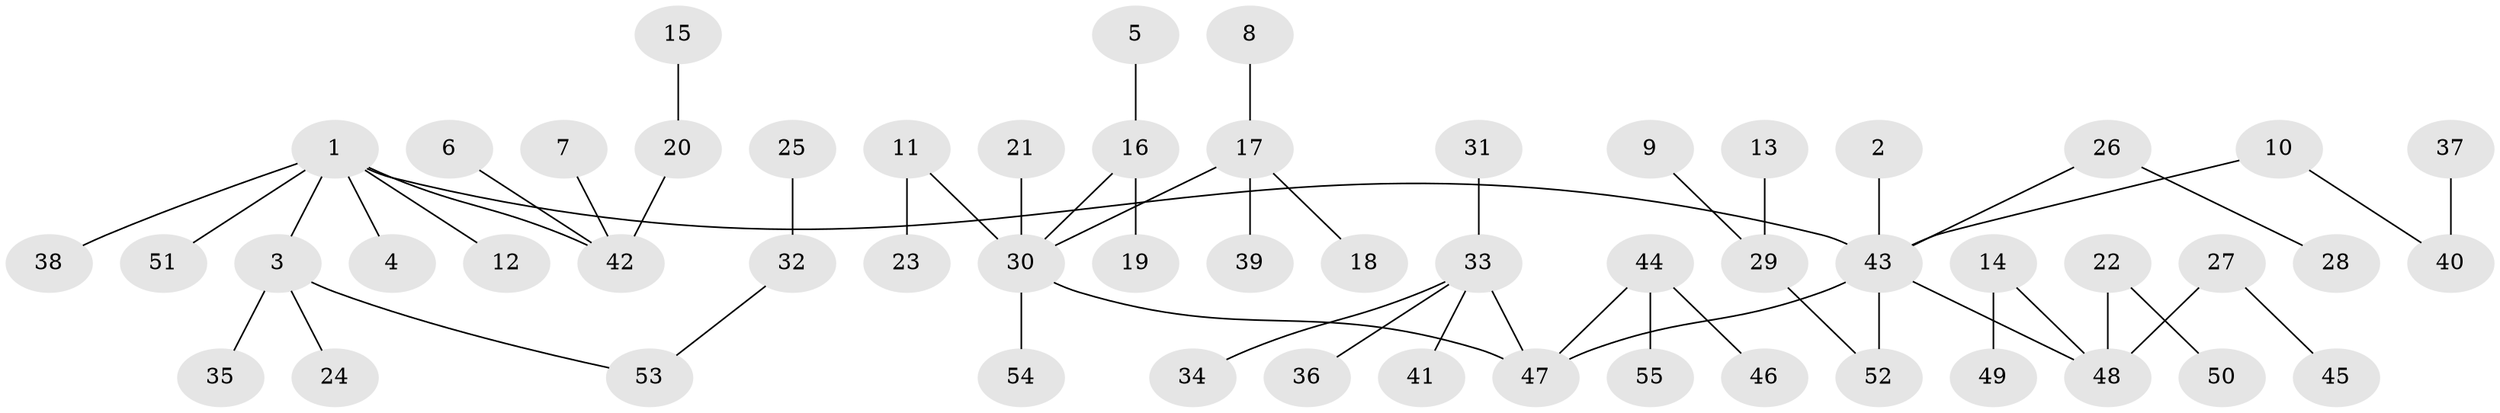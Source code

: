 // original degree distribution, {5: 0.03636363636363636, 8: 0.02727272727272727, 6: 0.00909090909090909, 3: 0.13636363636363635, 1: 0.5545454545454546, 4: 0.045454545454545456, 2: 0.19090909090909092}
// Generated by graph-tools (version 1.1) at 2025/50/03/09/25 03:50:25]
// undirected, 55 vertices, 54 edges
graph export_dot {
graph [start="1"]
  node [color=gray90,style=filled];
  1;
  2;
  3;
  4;
  5;
  6;
  7;
  8;
  9;
  10;
  11;
  12;
  13;
  14;
  15;
  16;
  17;
  18;
  19;
  20;
  21;
  22;
  23;
  24;
  25;
  26;
  27;
  28;
  29;
  30;
  31;
  32;
  33;
  34;
  35;
  36;
  37;
  38;
  39;
  40;
  41;
  42;
  43;
  44;
  45;
  46;
  47;
  48;
  49;
  50;
  51;
  52;
  53;
  54;
  55;
  1 -- 3 [weight=1.0];
  1 -- 4 [weight=1.0];
  1 -- 12 [weight=1.0];
  1 -- 38 [weight=1.0];
  1 -- 42 [weight=1.0];
  1 -- 43 [weight=1.0];
  1 -- 51 [weight=1.0];
  2 -- 43 [weight=1.0];
  3 -- 24 [weight=1.0];
  3 -- 35 [weight=1.0];
  3 -- 53 [weight=1.0];
  5 -- 16 [weight=1.0];
  6 -- 42 [weight=1.0];
  7 -- 42 [weight=1.0];
  8 -- 17 [weight=1.0];
  9 -- 29 [weight=1.0];
  10 -- 40 [weight=1.0];
  10 -- 43 [weight=1.0];
  11 -- 23 [weight=1.0];
  11 -- 30 [weight=1.0];
  13 -- 29 [weight=1.0];
  14 -- 48 [weight=1.0];
  14 -- 49 [weight=1.0];
  15 -- 20 [weight=1.0];
  16 -- 19 [weight=1.0];
  16 -- 30 [weight=1.0];
  17 -- 18 [weight=1.0];
  17 -- 30 [weight=1.0];
  17 -- 39 [weight=1.0];
  20 -- 42 [weight=1.0];
  21 -- 30 [weight=1.0];
  22 -- 48 [weight=1.0];
  22 -- 50 [weight=1.0];
  25 -- 32 [weight=1.0];
  26 -- 28 [weight=1.0];
  26 -- 43 [weight=1.0];
  27 -- 45 [weight=1.0];
  27 -- 48 [weight=1.0];
  29 -- 52 [weight=1.0];
  30 -- 47 [weight=1.0];
  30 -- 54 [weight=1.0];
  31 -- 33 [weight=1.0];
  32 -- 53 [weight=1.0];
  33 -- 34 [weight=1.0];
  33 -- 36 [weight=1.0];
  33 -- 41 [weight=1.0];
  33 -- 47 [weight=1.0];
  37 -- 40 [weight=1.0];
  43 -- 47 [weight=1.0];
  43 -- 48 [weight=1.0];
  43 -- 52 [weight=1.0];
  44 -- 46 [weight=1.0];
  44 -- 47 [weight=1.0];
  44 -- 55 [weight=1.0];
}
